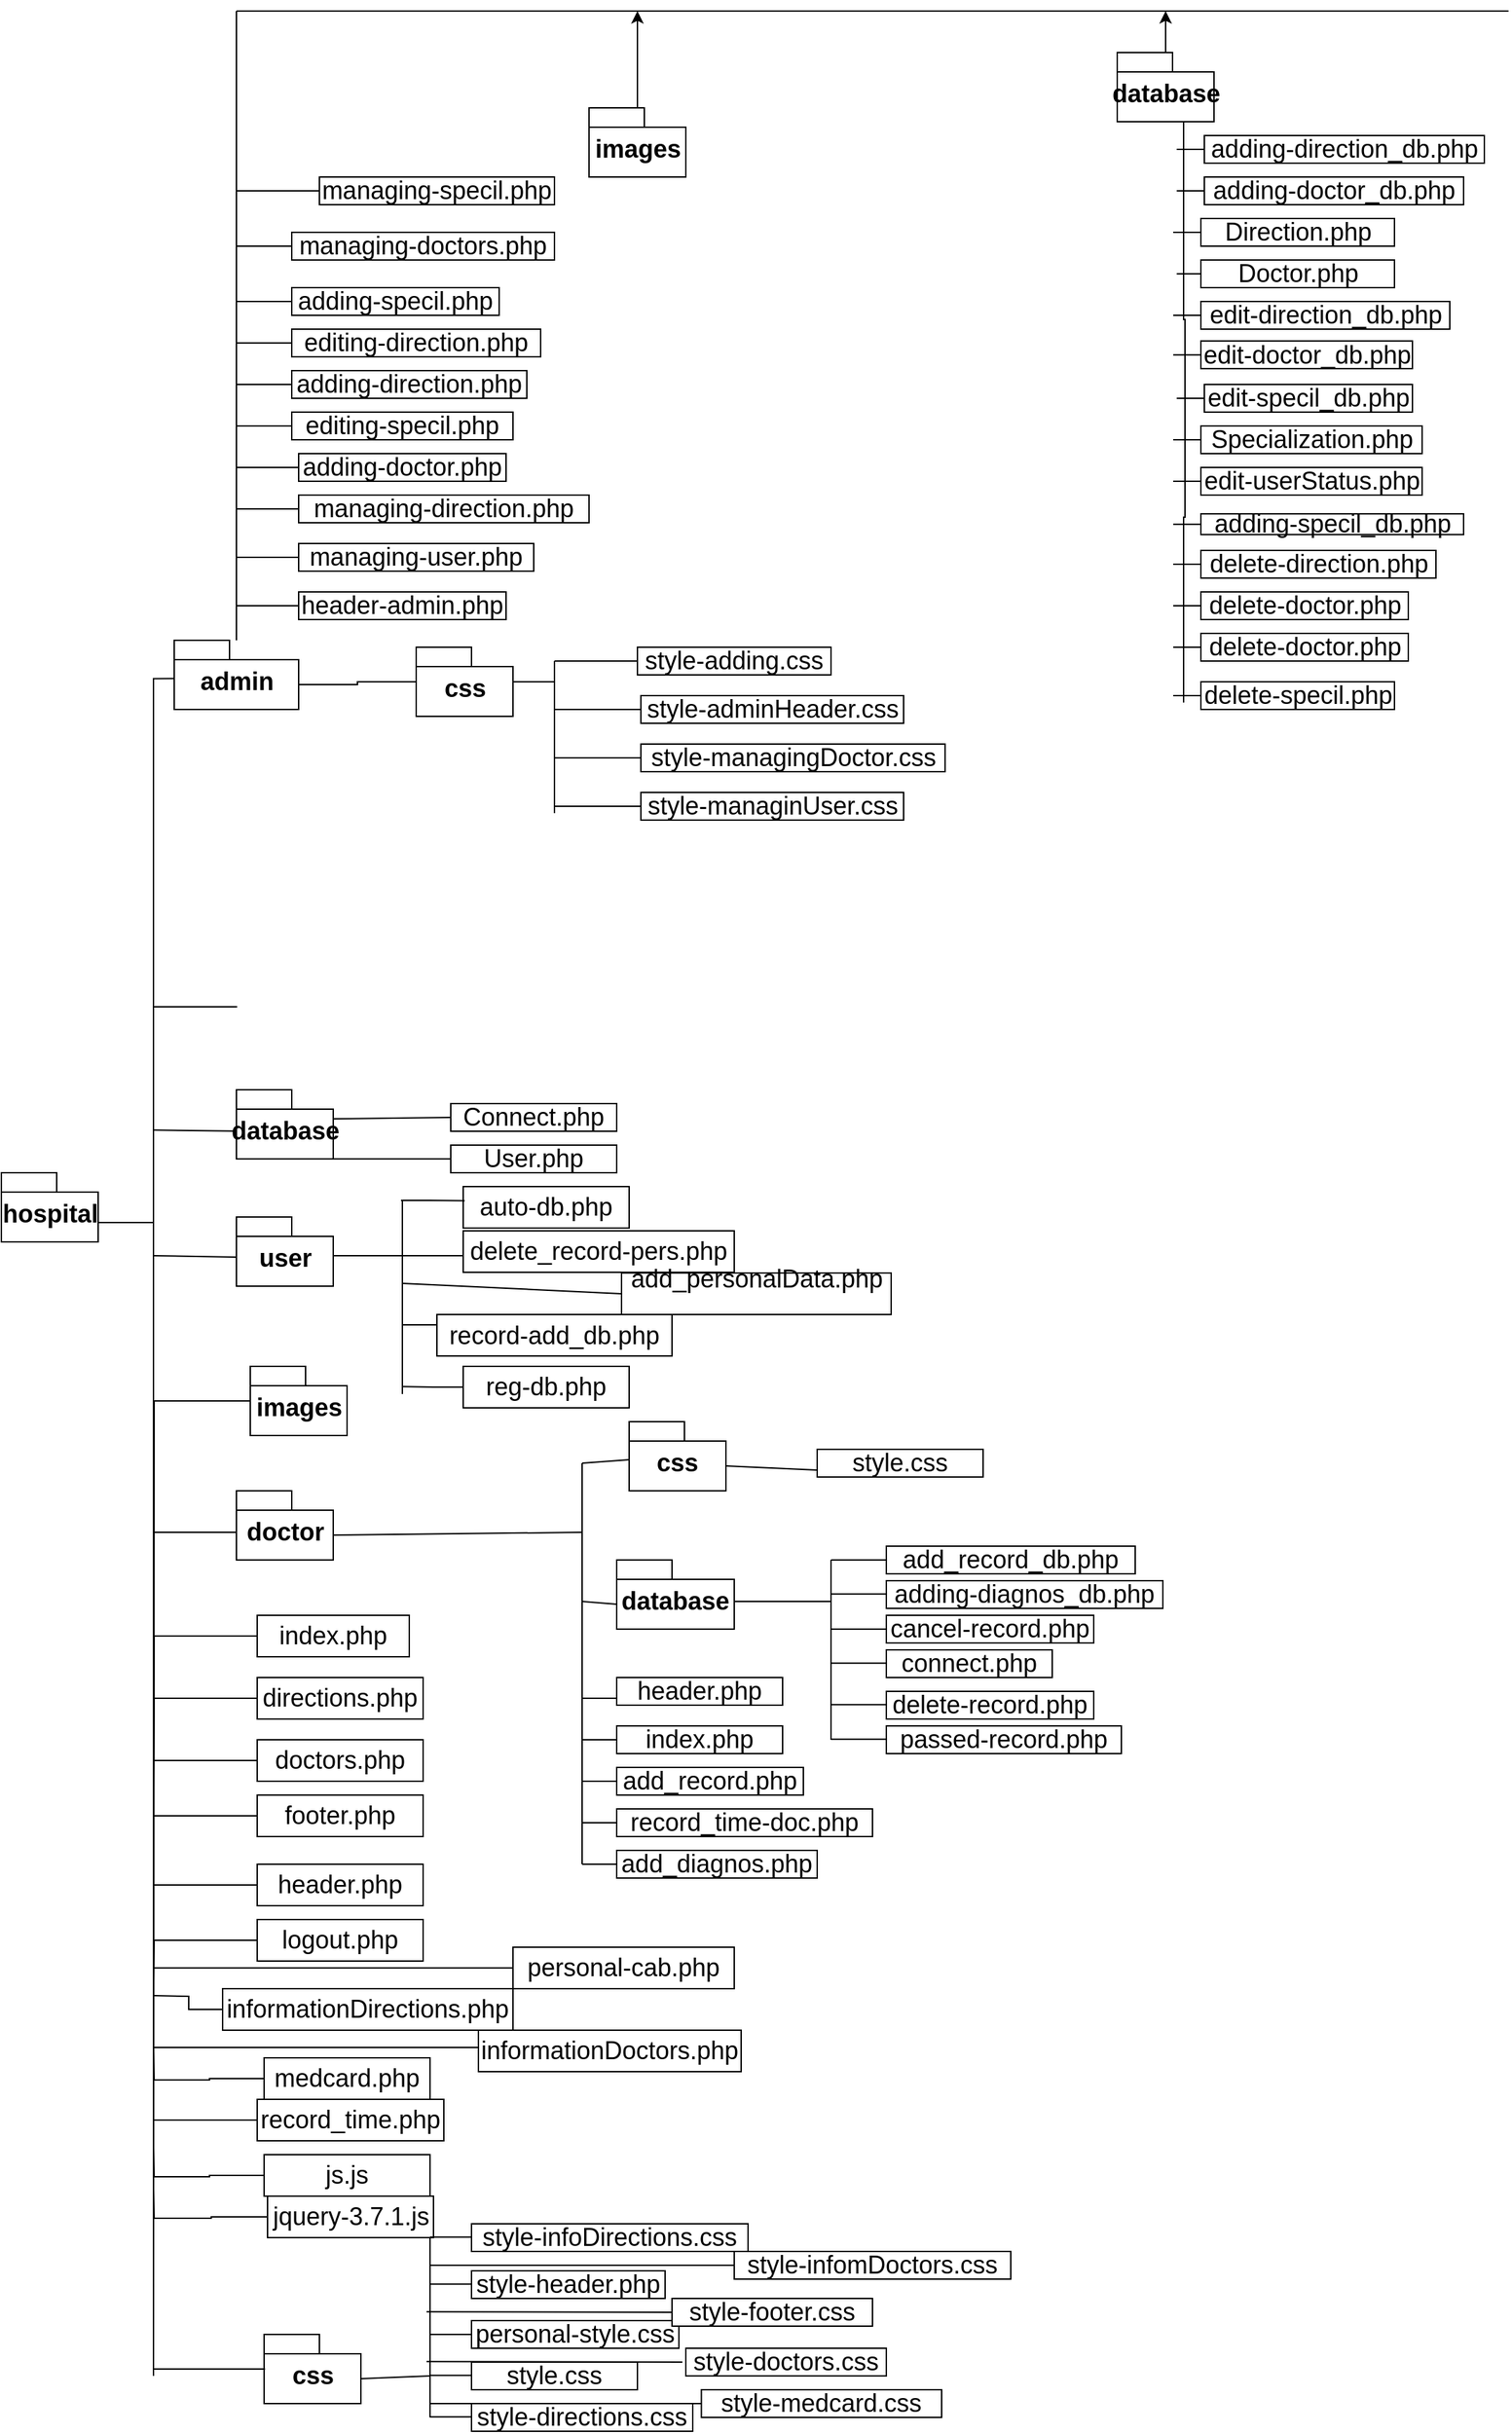<mxfile version="24.5.1" type="device">
  <diagram name="Страница 1" id="AhOfTM2gMPymcARJvwEM">
    <mxGraphModel dx="3000" dy="2943" grid="1" gridSize="10" guides="1" tooltips="1" connect="1" arrows="1" fold="1" page="1" pageScale="1" pageWidth="827" pageHeight="1169" background="none" math="0" shadow="0">
      <root>
        <mxCell id="0" />
        <mxCell id="1" parent="0" />
        <mxCell id="4d-Cf-PbghPusmuyVl6t-1" value="hospital&lt;br style=&quot;font-size: 18px;&quot;&gt;" style="shape=folder;fontStyle=1;spacingTop=10;tabWidth=40;tabHeight=14;tabPosition=left;html=1;fontSize=18;" parent="1" vertex="1">
          <mxGeometry x="80" y="210" width="70" height="50" as="geometry" />
        </mxCell>
        <mxCell id="aKTL5d7xu1PD1U5CWXcd-25" style="edgeStyle=orthogonalEdgeStyle;rounded=0;orthogonalLoop=1;jettySize=auto;html=1;endArrow=none;endFill=0;fontSize=18;" parent="1" source="4d-Cf-PbghPusmuyVl6t-2" edge="1">
          <mxGeometry relative="1" as="geometry">
            <mxPoint x="250" y="-630" as="targetPoint" />
          </mxGeometry>
        </mxCell>
        <mxCell id="aKTL5d7xu1PD1U5CWXcd-64" style="edgeStyle=orthogonalEdgeStyle;rounded=0;orthogonalLoop=1;jettySize=auto;html=1;exitX=0.023;exitY=0.553;exitDx=0;exitDy=0;exitPerimeter=0;endArrow=none;endFill=0;fontSize=18;" parent="1" source="4d-Cf-PbghPusmuyVl6t-2" edge="1">
          <mxGeometry relative="1" as="geometry">
            <mxPoint x="250" y="90.02" as="targetPoint" />
            <mxPoint x="550" y="90.005" as="sourcePoint" />
            <Array as="points">
              <mxPoint x="190" y="-147" />
              <mxPoint x="190" y="90" />
            </Array>
          </mxGeometry>
        </mxCell>
        <mxCell id="4d-Cf-PbghPusmuyVl6t-2" value="admin&lt;br style=&quot;font-size: 18px;&quot;&gt;" style="shape=folder;fontStyle=1;spacingTop=10;tabWidth=40;tabHeight=14;tabPosition=left;html=1;fontSize=18;" parent="1" vertex="1">
          <mxGeometry x="205" y="-175" width="90" height="50" as="geometry" />
        </mxCell>
        <mxCell id="4d-Cf-PbghPusmuyVl6t-3" value="database&lt;br style=&quot;font-size: 18px;&quot;&gt;" style="shape=folder;fontStyle=1;spacingTop=10;tabWidth=40;tabHeight=14;tabPosition=left;html=1;fontSize=18;" parent="1" vertex="1">
          <mxGeometry x="250" y="150" width="70" height="50" as="geometry" />
        </mxCell>
        <mxCell id="4d-Cf-PbghPusmuyVl6t-4" value="user" style="shape=folder;fontStyle=1;spacingTop=10;tabWidth=40;tabHeight=14;tabPosition=left;html=1;fontSize=18;" parent="1" vertex="1">
          <mxGeometry x="250" y="242" width="70" height="50" as="geometry" />
        </mxCell>
        <mxCell id="4d-Cf-PbghPusmuyVl6t-6" value="" style="line;strokeWidth=1;fillColor=none;align=left;verticalAlign=middle;spacingTop=-1;spacingLeft=3;spacingRight=3;rotatable=0;labelPosition=right;points=[];portConstraint=eastwest;strokeColor=inherit;fontSize=18;" parent="1" vertex="1">
          <mxGeometry x="150" y="242" width="40" height="8" as="geometry" />
        </mxCell>
        <mxCell id="4d-Cf-PbghPusmuyVl6t-7" value="doctor" style="shape=folder;fontStyle=1;spacingTop=10;tabWidth=40;tabHeight=14;tabPosition=left;html=1;fontSize=18;" parent="1" vertex="1">
          <mxGeometry x="250" y="440" width="70" height="50" as="geometry" />
        </mxCell>
        <mxCell id="4d-Cf-PbghPusmuyVl6t-9" value="" style="shape=partialRectangle;whiteSpace=wrap;html=1;bottom=0;right=0;fillColor=none;fontSize=18;" parent="1" vertex="1">
          <mxGeometry x="190" y="90" width="60" height="160" as="geometry" />
        </mxCell>
        <mxCell id="4d-Cf-PbghPusmuyVl6t-15" value="" style="endArrow=none;html=1;rounded=0;fontSize=18;" parent="1" edge="1">
          <mxGeometry width="50" height="50" relative="1" as="geometry">
            <mxPoint x="190" y="1080" as="sourcePoint" />
            <mxPoint x="190" y="250" as="targetPoint" />
          </mxGeometry>
        </mxCell>
        <mxCell id="4d-Cf-PbghPusmuyVl6t-17" value="" style="endArrow=none;html=1;rounded=0;exitX=-0.007;exitY=0.557;exitDx=0;exitDy=0;exitPerimeter=0;entryX=0.984;entryY=0.562;entryDx=0;entryDy=0;entryPerimeter=0;fontSize=18;" parent="1" source="4d-Cf-PbghPusmuyVl6t-9" target="4d-Cf-PbghPusmuyVl6t-9" edge="1">
          <mxGeometry width="50" height="50" relative="1" as="geometry">
            <mxPoint x="320" y="310" as="sourcePoint" />
            <mxPoint x="370" y="260" as="targetPoint" />
          </mxGeometry>
        </mxCell>
        <mxCell id="4d-Cf-PbghPusmuyVl6t-18" value="" style="endArrow=none;html=1;rounded=0;entryX=0;entryY=0.581;entryDx=0;entryDy=0;entryPerimeter=0;fontSize=18;" parent="1" target="4d-Cf-PbghPusmuyVl6t-4" edge="1">
          <mxGeometry width="50" height="50" relative="1" as="geometry">
            <mxPoint x="190" y="270" as="sourcePoint" />
            <mxPoint x="310" y="280" as="targetPoint" />
          </mxGeometry>
        </mxCell>
        <mxCell id="4d-Cf-PbghPusmuyVl6t-20" value="" style="endArrow=none;html=1;rounded=0;entryX=0;entryY=0;entryDx=0;entryDy=32;entryPerimeter=0;fontSize=18;" parent="1" edge="1">
          <mxGeometry width="50" height="50" relative="1" as="geometry">
            <mxPoint x="190" y="470" as="sourcePoint" />
            <mxPoint x="250" y="470" as="targetPoint" />
          </mxGeometry>
        </mxCell>
        <mxCell id="aKTL5d7xu1PD1U5CWXcd-1" style="edgeStyle=orthogonalEdgeStyle;rounded=0;orthogonalLoop=1;jettySize=auto;html=1;startArrow=none;startFill=0;endArrow=none;endFill=0;fontSize=18;" parent="1" source="4d-Cf-PbghPusmuyVl6t-22" edge="1">
          <mxGeometry relative="1" as="geometry">
            <mxPoint x="190" y="645" as="targetPoint" />
          </mxGeometry>
        </mxCell>
        <mxCell id="4d-Cf-PbghPusmuyVl6t-22" value="index.php" style="rounded=0;whiteSpace=wrap;html=1;fontSize=18;" parent="1" vertex="1">
          <mxGeometry x="265" y="530" width="110" height="30" as="geometry" />
        </mxCell>
        <mxCell id="aKTL5d7xu1PD1U5CWXcd-4" style="edgeStyle=orthogonalEdgeStyle;rounded=0;orthogonalLoop=1;jettySize=auto;html=1;endArrow=none;endFill=0;fontSize=18;" parent="1" source="4d-Cf-PbghPusmuyVl6t-24" edge="1">
          <mxGeometry relative="1" as="geometry">
            <mxPoint x="190" y="655" as="targetPoint" />
          </mxGeometry>
        </mxCell>
        <mxCell id="4d-Cf-PbghPusmuyVl6t-24" value="directions.php" style="rounded=0;whiteSpace=wrap;html=1;fontSize=18;" parent="1" vertex="1">
          <mxGeometry x="265" y="575" width="120" height="30" as="geometry" />
        </mxCell>
        <mxCell id="aKTL5d7xu1PD1U5CWXcd-7" style="edgeStyle=orthogonalEdgeStyle;rounded=0;orthogonalLoop=1;jettySize=auto;html=1;endArrow=none;endFill=0;fontSize=18;" parent="1" source="4d-Cf-PbghPusmuyVl6t-26" edge="1">
          <mxGeometry relative="1" as="geometry">
            <mxPoint x="190" y="635" as="targetPoint" />
          </mxGeometry>
        </mxCell>
        <mxCell id="4d-Cf-PbghPusmuyVl6t-26" value="doctors.php" style="rounded=0;whiteSpace=wrap;html=1;fontSize=18;" parent="1" vertex="1">
          <mxGeometry x="265" y="620" width="120" height="30" as="geometry" />
        </mxCell>
        <mxCell id="aKTL5d7xu1PD1U5CWXcd-8" style="edgeStyle=orthogonalEdgeStyle;rounded=0;orthogonalLoop=1;jettySize=auto;html=1;endArrow=none;endFill=0;fontSize=18;" parent="1" source="4d-Cf-PbghPusmuyVl6t-28" edge="1">
          <mxGeometry relative="1" as="geometry">
            <mxPoint x="190" y="675" as="targetPoint" />
          </mxGeometry>
        </mxCell>
        <mxCell id="4d-Cf-PbghPusmuyVl6t-28" value="footer.php" style="rounded=0;whiteSpace=wrap;html=1;fontSize=18;" parent="1" vertex="1">
          <mxGeometry x="265" y="660" width="120" height="30" as="geometry" />
        </mxCell>
        <mxCell id="aKTL5d7xu1PD1U5CWXcd-9" style="edgeStyle=orthogonalEdgeStyle;rounded=0;orthogonalLoop=1;jettySize=auto;html=1;endArrow=none;endFill=0;fontSize=18;" parent="1" source="4d-Cf-PbghPusmuyVl6t-30" edge="1">
          <mxGeometry relative="1" as="geometry">
            <mxPoint x="190" y="725" as="targetPoint" />
          </mxGeometry>
        </mxCell>
        <mxCell id="4d-Cf-PbghPusmuyVl6t-30" value="header.php" style="rounded=0;whiteSpace=wrap;html=1;fontSize=18;" parent="1" vertex="1">
          <mxGeometry x="265" y="710" width="120" height="30" as="geometry" />
        </mxCell>
        <mxCell id="aKTL5d7xu1PD1U5CWXcd-10" style="edgeStyle=orthogonalEdgeStyle;rounded=0;orthogonalLoop=1;jettySize=auto;html=1;endArrow=none;endFill=0;fontSize=18;" parent="1" source="4d-Cf-PbghPusmuyVl6t-32" edge="1">
          <mxGeometry relative="1" as="geometry">
            <mxPoint x="190" y="805" as="targetPoint" />
          </mxGeometry>
        </mxCell>
        <mxCell id="4d-Cf-PbghPusmuyVl6t-32" value="informationDirections.php" style="rounded=0;whiteSpace=wrap;html=1;fontSize=18;" parent="1" vertex="1">
          <mxGeometry x="240" y="800" width="210" height="30" as="geometry" />
        </mxCell>
        <mxCell id="oYYOvVdCokyB5iuEUBnm-152" style="edgeStyle=orthogonalEdgeStyle;rounded=0;orthogonalLoop=1;jettySize=auto;html=1;exitX=0;exitY=0.5;exitDx=0;exitDy=0;endArrow=none;endFill=0;fontSize=18;" parent="1" source="4d-Cf-PbghPusmuyVl6t-35" edge="1">
          <mxGeometry relative="1" as="geometry">
            <mxPoint x="190.0" y="795.286" as="targetPoint" />
          </mxGeometry>
        </mxCell>
        <mxCell id="4d-Cf-PbghPusmuyVl6t-35" value="logout.php" style="rounded=0;whiteSpace=wrap;html=1;fontSize=18;" parent="1" vertex="1">
          <mxGeometry x="265" y="750" width="120" height="30" as="geometry" />
        </mxCell>
        <mxCell id="aKTL5d7xu1PD1U5CWXcd-11" style="edgeStyle=orthogonalEdgeStyle;rounded=0;orthogonalLoop=1;jettySize=auto;html=1;endArrow=none;endFill=0;fontSize=18;" parent="1" source="4d-Cf-PbghPusmuyVl6t-37" edge="1">
          <mxGeometry relative="1" as="geometry">
            <mxPoint x="190" y="845" as="targetPoint" />
          </mxGeometry>
        </mxCell>
        <mxCell id="4d-Cf-PbghPusmuyVl6t-37" value="medcard.php" style="rounded=0;whiteSpace=wrap;html=1;fontSize=18;" parent="1" vertex="1">
          <mxGeometry x="270" y="850" width="120" height="30" as="geometry" />
        </mxCell>
        <mxCell id="aKTL5d7xu1PD1U5CWXcd-16" style="edgeStyle=orthogonalEdgeStyle;rounded=0;orthogonalLoop=1;jettySize=auto;html=1;endArrow=none;endFill=0;fontSize=18;" parent="1" source="4d-Cf-PbghPusmuyVl6t-39" edge="1">
          <mxGeometry relative="1" as="geometry">
            <mxPoint x="190" y="785" as="targetPoint" />
          </mxGeometry>
        </mxCell>
        <mxCell id="4d-Cf-PbghPusmuyVl6t-39" value="personal-cab.php" style="rounded=0;whiteSpace=wrap;html=1;fontSize=18;" parent="1" vertex="1">
          <mxGeometry x="450" y="770" width="160" height="30" as="geometry" />
        </mxCell>
        <mxCell id="aKTL5d7xu1PD1U5CWXcd-15" style="edgeStyle=orthogonalEdgeStyle;rounded=0;orthogonalLoop=1;jettySize=auto;html=1;endArrow=none;endFill=0;fontSize=18;" parent="1" edge="1">
          <mxGeometry relative="1" as="geometry">
            <mxPoint x="190" y="847.5" as="targetPoint" />
            <Array as="points">
              <mxPoint x="190" y="842.5" />
            </Array>
            <mxPoint x="520.0" y="847.5" as="sourcePoint" />
          </mxGeometry>
        </mxCell>
        <mxCell id="4d-Cf-PbghPusmuyVl6t-41" value="informationDoctors.php" style="rounded=0;whiteSpace=wrap;html=1;fontSize=18;" parent="1" vertex="1">
          <mxGeometry x="425" y="830" width="190" height="30" as="geometry" />
        </mxCell>
        <mxCell id="aKTL5d7xu1PD1U5CWXcd-12" style="edgeStyle=orthogonalEdgeStyle;rounded=0;orthogonalLoop=1;jettySize=auto;html=1;endArrow=none;endFill=0;fontSize=18;" parent="1" source="4d-Cf-PbghPusmuyVl6t-43" edge="1">
          <mxGeometry relative="1" as="geometry">
            <mxPoint x="190" y="895" as="targetPoint" />
          </mxGeometry>
        </mxCell>
        <mxCell id="4d-Cf-PbghPusmuyVl6t-43" value="record_time.php" style="rounded=0;whiteSpace=wrap;html=1;fontSize=18;" parent="1" vertex="1">
          <mxGeometry x="265" y="880" width="135" height="30" as="geometry" />
        </mxCell>
        <mxCell id="aKTL5d7xu1PD1U5CWXcd-13" style="edgeStyle=orthogonalEdgeStyle;rounded=0;orthogonalLoop=1;jettySize=auto;html=1;endArrow=none;endFill=0;fontSize=18;" parent="1" source="4d-Cf-PbghPusmuyVl6t-45" edge="1">
          <mxGeometry relative="1" as="geometry">
            <mxPoint x="190" y="945" as="targetPoint" />
          </mxGeometry>
        </mxCell>
        <mxCell id="4d-Cf-PbghPusmuyVl6t-45" value="jquery-3.7.1.js" style="rounded=0;whiteSpace=wrap;html=1;fontSize=18;" parent="1" vertex="1">
          <mxGeometry x="272.5" y="950" width="120" height="30" as="geometry" />
        </mxCell>
        <mxCell id="aKTL5d7xu1PD1U5CWXcd-14" style="edgeStyle=orthogonalEdgeStyle;rounded=0;orthogonalLoop=1;jettySize=auto;html=1;endArrow=none;endFill=0;fontSize=18;" parent="1" source="4d-Cf-PbghPusmuyVl6t-47" edge="1">
          <mxGeometry relative="1" as="geometry">
            <mxPoint x="190" y="915" as="targetPoint" />
          </mxGeometry>
        </mxCell>
        <mxCell id="4d-Cf-PbghPusmuyVl6t-47" value="js.js" style="rounded=0;whiteSpace=wrap;html=1;fontSize=18;" parent="1" vertex="1">
          <mxGeometry x="270" y="920" width="120" height="30" as="geometry" />
        </mxCell>
        <mxCell id="4d-Cf-PbghPusmuyVl6t-50" value="" style="endArrow=none;html=1;rounded=0;fontSize=18;" parent="1" edge="1">
          <mxGeometry width="50" height="50" relative="1" as="geometry">
            <mxPoint x="320" y="270" as="sourcePoint" />
            <mxPoint x="370" y="270" as="targetPoint" />
          </mxGeometry>
        </mxCell>
        <mxCell id="4d-Cf-PbghPusmuyVl6t-51" value="auto-db.php" style="rounded=0;whiteSpace=wrap;html=1;fontSize=18;" parent="1" vertex="1">
          <mxGeometry x="414" y="220" width="120" height="30" as="geometry" />
        </mxCell>
        <mxCell id="4d-Cf-PbghPusmuyVl6t-52" value="delete_record-pers.php" style="rounded=0;whiteSpace=wrap;html=1;fontSize=18;" parent="1" vertex="1">
          <mxGeometry x="414" y="252" width="196" height="30" as="geometry" />
        </mxCell>
        <mxCell id="4d-Cf-PbghPusmuyVl6t-53" value="record-add_db.php" style="rounded=0;whiteSpace=wrap;html=1;fontSize=18;" parent="1" vertex="1">
          <mxGeometry x="395" y="312.5" width="170" height="30" as="geometry" />
        </mxCell>
        <mxCell id="2kHwO2DA07xPmdfesw_y-1" style="edgeStyle=orthogonalEdgeStyle;rounded=0;orthogonalLoop=1;jettySize=auto;html=1;exitX=0;exitY=0.5;exitDx=0;exitDy=0;endArrow=none;endFill=0;" parent="1" source="4d-Cf-PbghPusmuyVl6t-54" edge="1">
          <mxGeometry relative="1" as="geometry">
            <mxPoint x="370" y="364.667" as="targetPoint" />
          </mxGeometry>
        </mxCell>
        <mxCell id="4d-Cf-PbghPusmuyVl6t-54" value="reg-db.php" style="rounded=0;whiteSpace=wrap;html=1;fontSize=18;" parent="1" vertex="1">
          <mxGeometry x="414" y="350" width="120" height="30" as="geometry" />
        </mxCell>
        <mxCell id="4d-Cf-PbghPusmuyVl6t-55" value="add_personalData.php&lt;div style=&quot;font-size: 18px;&quot;&gt;&lt;br style=&quot;font-size: 18px;&quot;&gt;&lt;/div&gt;" style="rounded=0;whiteSpace=wrap;html=1;fontSize=18;" parent="1" vertex="1">
          <mxGeometry x="528.5" y="282.5" width="195" height="30" as="geometry" />
        </mxCell>
        <mxCell id="oYYOvVdCokyB5iuEUBnm-1" value="" style="endArrow=none;html=1;rounded=0;fontSize=18;" parent="1" edge="1">
          <mxGeometry width="50" height="50" relative="1" as="geometry">
            <mxPoint x="370" y="270" as="sourcePoint" />
            <mxPoint x="370" y="230" as="targetPoint" />
          </mxGeometry>
        </mxCell>
        <mxCell id="oYYOvVdCokyB5iuEUBnm-2" value="" style="endArrow=none;html=1;rounded=0;entryX=0.009;entryY=0.343;entryDx=0;entryDy=0;entryPerimeter=0;fontSize=18;" parent="1" target="4d-Cf-PbghPusmuyVl6t-51" edge="1">
          <mxGeometry width="50" height="50" relative="1" as="geometry">
            <mxPoint x="369" y="230" as="sourcePoint" />
            <mxPoint x="413.0" y="230" as="targetPoint" />
            <Array as="points">
              <mxPoint x="389" y="230" />
            </Array>
          </mxGeometry>
        </mxCell>
        <mxCell id="oYYOvVdCokyB5iuEUBnm-3" value="" style="endArrow=none;html=1;rounded=0;fontSize=18;" parent="1" edge="1">
          <mxGeometry width="50" height="50" relative="1" as="geometry">
            <mxPoint x="370" y="370" as="sourcePoint" />
            <mxPoint x="370" y="270" as="targetPoint" />
          </mxGeometry>
        </mxCell>
        <mxCell id="oYYOvVdCokyB5iuEUBnm-4" value="" style="endArrow=none;html=1;rounded=0;entryX=0;entryY=0.25;entryDx=0;entryDy=0;fontSize=18;" parent="1" target="4d-Cf-PbghPusmuyVl6t-53" edge="1">
          <mxGeometry width="50" height="50" relative="1" as="geometry">
            <mxPoint x="370" y="320" as="sourcePoint" />
            <mxPoint x="420" y="252" as="targetPoint" />
          </mxGeometry>
        </mxCell>
        <mxCell id="oYYOvVdCokyB5iuEUBnm-6" value="" style="endArrow=none;html=1;rounded=0;entryX=0;entryY=0.25;entryDx=0;entryDy=0;fontSize=18;" parent="1" edge="1">
          <mxGeometry width="50" height="50" relative="1" as="geometry">
            <mxPoint x="370" y="270" as="sourcePoint" />
            <mxPoint x="414" y="270" as="targetPoint" />
          </mxGeometry>
        </mxCell>
        <mxCell id="oYYOvVdCokyB5iuEUBnm-7" value="" style="endArrow=none;html=1;rounded=0;entryX=0;entryY=0.5;entryDx=0;entryDy=0;fontSize=18;" parent="1" target="4d-Cf-PbghPusmuyVl6t-55" edge="1">
          <mxGeometry width="50" height="50" relative="1" as="geometry">
            <mxPoint x="370" y="290" as="sourcePoint" />
            <mxPoint x="444" y="330" as="targetPoint" />
          </mxGeometry>
        </mxCell>
        <mxCell id="oYYOvVdCokyB5iuEUBnm-8" value="" style="endArrow=none;html=1;rounded=0;entryX=0;entryY=0;entryDx=70;entryDy=32;entryPerimeter=0;fontSize=18;" parent="1" target="4d-Cf-PbghPusmuyVl6t-7" edge="1">
          <mxGeometry width="50" height="50" relative="1" as="geometry">
            <mxPoint x="500" y="470" as="sourcePoint" />
            <mxPoint x="500" y="620" as="targetPoint" />
          </mxGeometry>
        </mxCell>
        <mxCell id="oYYOvVdCokyB5iuEUBnm-9" value="css" style="shape=folder;fontStyle=1;spacingTop=10;tabWidth=40;tabHeight=14;tabPosition=left;html=1;whiteSpace=wrap;fontSize=18;" parent="1" vertex="1">
          <mxGeometry x="534" y="390" width="70" height="50" as="geometry" />
        </mxCell>
        <mxCell id="oYYOvVdCokyB5iuEUBnm-10" value="database" style="shape=folder;fontStyle=1;spacingTop=10;tabWidth=40;tabHeight=14;tabPosition=left;html=1;whiteSpace=wrap;fontSize=18;" parent="1" vertex="1">
          <mxGeometry x="525" y="490" width="85" height="50" as="geometry" />
        </mxCell>
        <mxCell id="oYYOvVdCokyB5iuEUBnm-11" value="" style="endArrow=none;html=1;rounded=0;fontSize=18;" parent="1" edge="1">
          <mxGeometry width="50" height="50" relative="1" as="geometry">
            <mxPoint x="500" y="470" as="sourcePoint" />
            <mxPoint x="500" y="710" as="targetPoint" />
          </mxGeometry>
        </mxCell>
        <mxCell id="oYYOvVdCokyB5iuEUBnm-12" value="" style="endArrow=none;html=1;rounded=0;exitX=0;exitY=0;exitDx=0;exitDy=32;exitPerimeter=0;fontSize=18;" parent="1" source="oYYOvVdCokyB5iuEUBnm-10" edge="1">
          <mxGeometry width="50" height="50" relative="1" as="geometry">
            <mxPoint x="450" y="570" as="sourcePoint" />
            <mxPoint x="500" y="520" as="targetPoint" />
          </mxGeometry>
        </mxCell>
        <mxCell id="oYYOvVdCokyB5iuEUBnm-13" value="" style="endArrow=none;html=1;rounded=0;fontSize=18;" parent="1" edge="1">
          <mxGeometry width="50" height="50" relative="1" as="geometry">
            <mxPoint x="500" y="420" as="sourcePoint" />
            <mxPoint x="500" y="470" as="targetPoint" />
          </mxGeometry>
        </mxCell>
        <mxCell id="oYYOvVdCokyB5iuEUBnm-14" value="" style="endArrow=none;html=1;rounded=0;fontSize=18;" parent="1" source="oYYOvVdCokyB5iuEUBnm-9" edge="1">
          <mxGeometry width="50" height="50" relative="1" as="geometry">
            <mxPoint x="370" y="570" as="sourcePoint" />
            <mxPoint x="500" y="420" as="targetPoint" />
          </mxGeometry>
        </mxCell>
        <mxCell id="oYYOvVdCokyB5iuEUBnm-15" value="header.php" style="rounded=0;whiteSpace=wrap;html=1;fontSize=18;" parent="1" vertex="1">
          <mxGeometry x="525" y="575" width="120" height="20" as="geometry" />
        </mxCell>
        <mxCell id="oYYOvVdCokyB5iuEUBnm-16" value="index.php" style="rounded=0;whiteSpace=wrap;html=1;fontSize=18;" parent="1" vertex="1">
          <mxGeometry x="525" y="610" width="120" height="20" as="geometry" />
        </mxCell>
        <mxCell id="oYYOvVdCokyB5iuEUBnm-17" value="record_time-doc.php" style="rounded=0;whiteSpace=wrap;html=1;fontSize=18;" parent="1" vertex="1">
          <mxGeometry x="525" y="670" width="185" height="20" as="geometry" />
        </mxCell>
        <mxCell id="oYYOvVdCokyB5iuEUBnm-18" value="add_record.php" style="rounded=0;whiteSpace=wrap;html=1;fontSize=18;" parent="1" vertex="1">
          <mxGeometry x="525" y="640" width="135" height="20" as="geometry" />
        </mxCell>
        <mxCell id="oYYOvVdCokyB5iuEUBnm-19" value="add_diagnos.php" style="rounded=0;whiteSpace=wrap;html=1;fontSize=18;" parent="1" vertex="1">
          <mxGeometry x="525" y="700" width="145" height="20" as="geometry" />
        </mxCell>
        <mxCell id="oYYOvVdCokyB5iuEUBnm-20" value="css" style="shape=folder;fontStyle=1;spacingTop=10;tabWidth=40;tabHeight=14;tabPosition=left;html=1;fontSize=18;" parent="1" vertex="1">
          <mxGeometry x="270" y="1050" width="70" height="50" as="geometry" />
        </mxCell>
        <mxCell id="oYYOvVdCokyB5iuEUBnm-21" value="" style="endArrow=none;html=1;rounded=0;entryX=0.01;entryY=0.501;entryDx=0;entryDy=0;entryPerimeter=0;fontSize=18;" parent="1" target="oYYOvVdCokyB5iuEUBnm-20" edge="1">
          <mxGeometry width="50" height="50" relative="1" as="geometry">
            <mxPoint x="190" y="1075" as="sourcePoint" />
            <mxPoint x="280" y="1165" as="targetPoint" />
          </mxGeometry>
        </mxCell>
        <mxCell id="oYYOvVdCokyB5iuEUBnm-23" value="" style="endArrow=none;html=1;rounded=0;exitX=0;exitY=0.75;exitDx=0;exitDy=0;fontSize=18;" parent="1" source="oYYOvVdCokyB5iuEUBnm-15" edge="1">
          <mxGeometry width="50" height="50" relative="1" as="geometry">
            <mxPoint x="535" y="532" as="sourcePoint" />
            <mxPoint x="500" y="590" as="targetPoint" />
          </mxGeometry>
        </mxCell>
        <mxCell id="oYYOvVdCokyB5iuEUBnm-24" value="" style="endArrow=none;html=1;rounded=0;exitX=0;exitY=0.5;exitDx=0;exitDy=0;fontSize=18;" parent="1" source="oYYOvVdCokyB5iuEUBnm-16" edge="1">
          <mxGeometry width="50" height="50" relative="1" as="geometry">
            <mxPoint x="535" y="600" as="sourcePoint" />
            <mxPoint x="500" y="620" as="targetPoint" />
          </mxGeometry>
        </mxCell>
        <mxCell id="oYYOvVdCokyB5iuEUBnm-25" value="" style="endArrow=none;html=1;rounded=0;exitX=0;exitY=0.5;exitDx=0;exitDy=0;fontSize=18;" parent="1" source="oYYOvVdCokyB5iuEUBnm-18" edge="1">
          <mxGeometry width="50" height="50" relative="1" as="geometry">
            <mxPoint x="535" y="630" as="sourcePoint" />
            <mxPoint x="500" y="650" as="targetPoint" />
          </mxGeometry>
        </mxCell>
        <mxCell id="oYYOvVdCokyB5iuEUBnm-26" value="" style="endArrow=none;html=1;rounded=0;exitX=0;exitY=0.5;exitDx=0;exitDy=0;fontSize=18;" parent="1" source="oYYOvVdCokyB5iuEUBnm-17" edge="1">
          <mxGeometry width="50" height="50" relative="1" as="geometry">
            <mxPoint x="545" y="640" as="sourcePoint" />
            <mxPoint x="500" y="680" as="targetPoint" />
          </mxGeometry>
        </mxCell>
        <mxCell id="oYYOvVdCokyB5iuEUBnm-27" value="" style="endArrow=none;html=1;rounded=0;exitX=0;exitY=0.5;exitDx=0;exitDy=0;fontSize=18;" parent="1" source="oYYOvVdCokyB5iuEUBnm-19" edge="1">
          <mxGeometry width="50" height="50" relative="1" as="geometry">
            <mxPoint x="555" y="650" as="sourcePoint" />
            <mxPoint x="500" y="710" as="targetPoint" />
          </mxGeometry>
        </mxCell>
        <mxCell id="aKTL5d7xu1PD1U5CWXcd-5" style="edgeStyle=orthogonalEdgeStyle;rounded=0;orthogonalLoop=1;jettySize=auto;html=1;endArrow=none;endFill=0;fontSize=18;" parent="1" source="oYYOvVdCokyB5iuEUBnm-28" edge="1">
          <mxGeometry relative="1" as="geometry">
            <mxPoint x="190" y="1080" as="targetPoint" />
          </mxGeometry>
        </mxCell>
        <mxCell id="oYYOvVdCokyB5iuEUBnm-28" value="images" style="shape=folder;fontStyle=1;spacingTop=10;tabWidth=40;tabHeight=14;tabPosition=left;html=1;fontSize=18;" parent="1" vertex="1">
          <mxGeometry x="260" y="350" width="70" height="50" as="geometry" />
        </mxCell>
        <mxCell id="oYYOvVdCokyB5iuEUBnm-30" value="Connect.php" style="rounded=0;whiteSpace=wrap;html=1;fontSize=18;" parent="1" vertex="1">
          <mxGeometry x="405" y="160" width="120" height="20" as="geometry" />
        </mxCell>
        <mxCell id="oYYOvVdCokyB5iuEUBnm-31" value="User.php" style="rounded=0;whiteSpace=wrap;html=1;fontSize=18;" parent="1" vertex="1">
          <mxGeometry x="405" y="190" width="120" height="20" as="geometry" />
        </mxCell>
        <mxCell id="oYYOvVdCokyB5iuEUBnm-32" value="" style="endArrow=none;html=1;rounded=0;exitX=0;exitY=0;exitDx=70;exitDy=50;exitPerimeter=0;entryX=0;entryY=0.5;entryDx=0;entryDy=0;fontSize=18;" parent="1" source="4d-Cf-PbghPusmuyVl6t-3" target="oYYOvVdCokyB5iuEUBnm-31" edge="1">
          <mxGeometry width="50" height="50" relative="1" as="geometry">
            <mxPoint x="430" y="120" as="sourcePoint" />
            <mxPoint x="480" y="70" as="targetPoint" />
          </mxGeometry>
        </mxCell>
        <mxCell id="oYYOvVdCokyB5iuEUBnm-33" value="" style="endArrow=none;html=1;rounded=0;exitX=0;exitY=0;exitDx=70;exitDy=41;exitPerimeter=0;entryX=0;entryY=0.5;entryDx=0;entryDy=0;fontSize=18;" parent="1" target="oYYOvVdCokyB5iuEUBnm-30" edge="1">
          <mxGeometry width="50" height="50" relative="1" as="geometry">
            <mxPoint x="320" y="171" as="sourcePoint" />
            <mxPoint x="405" y="170" as="targetPoint" />
          </mxGeometry>
        </mxCell>
        <mxCell id="oYYOvVdCokyB5iuEUBnm-34" value="style.css" style="rounded=0;whiteSpace=wrap;html=1;fontSize=18;" parent="1" vertex="1">
          <mxGeometry x="670" y="410" width="120" height="20" as="geometry" />
        </mxCell>
        <mxCell id="oYYOvVdCokyB5iuEUBnm-35" value="" style="endArrow=none;html=1;rounded=0;exitX=0;exitY=0;exitDx=70;exitDy=32;exitPerimeter=0;entryX=0;entryY=0.75;entryDx=0;entryDy=0;fontSize=18;" parent="1" source="oYYOvVdCokyB5iuEUBnm-9" target="oYYOvVdCokyB5iuEUBnm-34" edge="1">
          <mxGeometry width="50" height="50" relative="1" as="geometry">
            <mxPoint x="410" y="620" as="sourcePoint" />
            <mxPoint x="460" y="570" as="targetPoint" />
          </mxGeometry>
        </mxCell>
        <mxCell id="oYYOvVdCokyB5iuEUBnm-36" value="add_record_db.php" style="rounded=0;whiteSpace=wrap;html=1;fontSize=18;" parent="1" vertex="1">
          <mxGeometry x="720" y="480" width="180" height="20" as="geometry" />
        </mxCell>
        <mxCell id="oYYOvVdCokyB5iuEUBnm-37" value="adding-diagnos_db.php" style="rounded=0;whiteSpace=wrap;html=1;fontSize=18;" parent="1" vertex="1">
          <mxGeometry x="720" y="505" width="200" height="20" as="geometry" />
        </mxCell>
        <mxCell id="oYYOvVdCokyB5iuEUBnm-38" value="cancel-record.php" style="rounded=0;whiteSpace=wrap;html=1;fontSize=18;" parent="1" vertex="1">
          <mxGeometry x="720" y="530" width="150" height="20" as="geometry" />
        </mxCell>
        <mxCell id="oYYOvVdCokyB5iuEUBnm-39" value="connect.php" style="rounded=0;whiteSpace=wrap;html=1;fontSize=18;" parent="1" vertex="1">
          <mxGeometry x="720" y="555" width="120" height="20" as="geometry" />
        </mxCell>
        <mxCell id="oYYOvVdCokyB5iuEUBnm-40" value="delete-record.php" style="rounded=0;whiteSpace=wrap;html=1;fontSize=18;" parent="1" vertex="1">
          <mxGeometry x="720" y="585" width="150" height="20" as="geometry" />
        </mxCell>
        <mxCell id="oYYOvVdCokyB5iuEUBnm-41" value="passed-record.php" style="rounded=0;whiteSpace=wrap;html=1;fontSize=18;" parent="1" vertex="1">
          <mxGeometry x="720" y="610" width="170" height="20" as="geometry" />
        </mxCell>
        <mxCell id="oYYOvVdCokyB5iuEUBnm-42" value="" style="endArrow=none;html=1;rounded=0;fontSize=18;" parent="1" edge="1">
          <mxGeometry width="50" height="50" relative="1" as="geometry">
            <mxPoint x="610" y="520" as="sourcePoint" />
            <mxPoint x="680" y="520" as="targetPoint" />
          </mxGeometry>
        </mxCell>
        <mxCell id="oYYOvVdCokyB5iuEUBnm-43" value="" style="endArrow=none;html=1;rounded=0;fontSize=18;" parent="1" edge="1">
          <mxGeometry width="50" height="50" relative="1" as="geometry">
            <mxPoint x="680" y="620" as="sourcePoint" />
            <mxPoint x="680" y="490" as="targetPoint" />
          </mxGeometry>
        </mxCell>
        <mxCell id="oYYOvVdCokyB5iuEUBnm-44" value="" style="endArrow=none;html=1;rounded=0;exitX=0;exitY=0.5;exitDx=0;exitDy=0;fontSize=18;" parent="1" source="oYYOvVdCokyB5iuEUBnm-36" edge="1">
          <mxGeometry width="50" height="50" relative="1" as="geometry">
            <mxPoint x="560" y="580" as="sourcePoint" />
            <mxPoint x="680" y="490" as="targetPoint" />
          </mxGeometry>
        </mxCell>
        <mxCell id="oYYOvVdCokyB5iuEUBnm-45" value="" style="endArrow=none;html=1;rounded=0;exitX=0;exitY=0.5;exitDx=0;exitDy=0;fontSize=18;" parent="1" edge="1">
          <mxGeometry width="50" height="50" relative="1" as="geometry">
            <mxPoint x="720" y="514.62" as="sourcePoint" />
            <mxPoint x="680" y="514.62" as="targetPoint" />
          </mxGeometry>
        </mxCell>
        <mxCell id="oYYOvVdCokyB5iuEUBnm-46" value="" style="endArrow=none;html=1;rounded=0;exitX=0;exitY=0.5;exitDx=0;exitDy=0;fontSize=18;" parent="1" edge="1">
          <mxGeometry width="50" height="50" relative="1" as="geometry">
            <mxPoint x="720" y="540" as="sourcePoint" />
            <mxPoint x="680" y="540" as="targetPoint" />
          </mxGeometry>
        </mxCell>
        <mxCell id="oYYOvVdCokyB5iuEUBnm-47" value="" style="endArrow=none;html=1;rounded=0;exitX=0;exitY=0.5;exitDx=0;exitDy=0;fontSize=18;" parent="1" edge="1">
          <mxGeometry width="50" height="50" relative="1" as="geometry">
            <mxPoint x="720" y="564.62" as="sourcePoint" />
            <mxPoint x="680" y="564.62" as="targetPoint" />
          </mxGeometry>
        </mxCell>
        <mxCell id="oYYOvVdCokyB5iuEUBnm-48" value="" style="endArrow=none;html=1;rounded=0;exitX=0;exitY=0.5;exitDx=0;exitDy=0;fontSize=18;" parent="1" edge="1">
          <mxGeometry width="50" height="50" relative="1" as="geometry">
            <mxPoint x="720" y="594.62" as="sourcePoint" />
            <mxPoint x="680" y="594.62" as="targetPoint" />
          </mxGeometry>
        </mxCell>
        <mxCell id="oYYOvVdCokyB5iuEUBnm-49" value="" style="endArrow=none;html=1;rounded=0;exitX=0;exitY=0.5;exitDx=0;exitDy=0;fontSize=18;" parent="1" edge="1">
          <mxGeometry width="50" height="50" relative="1" as="geometry">
            <mxPoint x="720" y="619.62" as="sourcePoint" />
            <mxPoint x="680" y="619.62" as="targetPoint" />
          </mxGeometry>
        </mxCell>
        <mxCell id="aKTL5d7xu1PD1U5CWXcd-35" style="edgeStyle=orthogonalEdgeStyle;rounded=0;orthogonalLoop=1;jettySize=auto;html=1;endArrow=none;endFill=0;fontSize=18;entryX=0;entryY=0;entryDx=90;entryDy=32;entryPerimeter=0;" parent="1" source="oYYOvVdCokyB5iuEUBnm-53" edge="1" target="4d-Cf-PbghPusmuyVl6t-2">
          <mxGeometry relative="1" as="geometry">
            <mxPoint x="776" y="-282.5" as="targetPoint" />
          </mxGeometry>
        </mxCell>
        <mxCell id="1VpGxWs8gigKtK4M8Drg-17" style="edgeStyle=orthogonalEdgeStyle;rounded=0;orthogonalLoop=1;jettySize=auto;html=1;endArrow=none;endFill=0;" edge="1" parent="1" source="oYYOvVdCokyB5iuEUBnm-53">
          <mxGeometry relative="1" as="geometry">
            <mxPoint x="480" y="-145" as="targetPoint" />
          </mxGeometry>
        </mxCell>
        <mxCell id="oYYOvVdCokyB5iuEUBnm-53" value="css" style="shape=folder;fontStyle=1;spacingTop=10;tabWidth=40;tabHeight=14;tabPosition=left;html=1;fontSize=18;" parent="1" vertex="1">
          <mxGeometry x="380" y="-170" width="70" height="50" as="geometry" />
        </mxCell>
        <mxCell id="1VpGxWs8gigKtK4M8Drg-23" style="edgeStyle=orthogonalEdgeStyle;rounded=0;orthogonalLoop=1;jettySize=auto;html=1;" edge="1" parent="1" source="oYYOvVdCokyB5iuEUBnm-54">
          <mxGeometry relative="1" as="geometry">
            <mxPoint x="540.0" y="-630" as="targetPoint" />
          </mxGeometry>
        </mxCell>
        <mxCell id="oYYOvVdCokyB5iuEUBnm-54" value="images" style="shape=folder;fontStyle=1;spacingTop=10;tabWidth=40;tabHeight=14;tabPosition=left;html=1;fontSize=18;" parent="1" vertex="1">
          <mxGeometry x="505" y="-560.0" width="70" height="50" as="geometry" />
        </mxCell>
        <mxCell id="aKTL5d7xu1PD1U5CWXcd-39" style="edgeStyle=orthogonalEdgeStyle;rounded=0;orthogonalLoop=1;jettySize=auto;html=1;endArrow=none;endFill=0;fontSize=18;" parent="1" source="oYYOvVdCokyB5iuEUBnm-55" edge="1">
          <mxGeometry relative="1" as="geometry">
            <mxPoint x="935" y="-130" as="targetPoint" />
            <Array as="points">
              <mxPoint x="935" y="-407" />
              <mxPoint x="936" y="-407" />
              <mxPoint x="936" y="-264" />
            </Array>
          </mxGeometry>
        </mxCell>
        <mxCell id="1VpGxWs8gigKtK4M8Drg-24" style="edgeStyle=orthogonalEdgeStyle;rounded=0;orthogonalLoop=1;jettySize=auto;html=1;" edge="1" parent="1" source="oYYOvVdCokyB5iuEUBnm-55">
          <mxGeometry relative="1" as="geometry">
            <mxPoint x="922.0" y="-630" as="targetPoint" />
          </mxGeometry>
        </mxCell>
        <mxCell id="oYYOvVdCokyB5iuEUBnm-55" value="database" style="shape=folder;fontStyle=1;spacingTop=10;tabWidth=40;tabHeight=14;tabPosition=left;html=1;fontSize=18;" parent="1" vertex="1">
          <mxGeometry x="887" y="-600.0" width="70" height="50" as="geometry" />
        </mxCell>
        <mxCell id="1VpGxWs8gigKtK4M8Drg-8" style="edgeStyle=orthogonalEdgeStyle;rounded=0;orthogonalLoop=1;jettySize=auto;html=1;endArrow=none;endFill=0;" edge="1" parent="1" source="oYYOvVdCokyB5iuEUBnm-58">
          <mxGeometry relative="1" as="geometry">
            <mxPoint x="250" y="-360" as="targetPoint" />
          </mxGeometry>
        </mxCell>
        <mxCell id="oYYOvVdCokyB5iuEUBnm-58" value="adding-direction.php" style="rounded=0;whiteSpace=wrap;html=1;fontSize=18;" parent="1" vertex="1">
          <mxGeometry x="290" y="-370" width="170" height="20" as="geometry" />
        </mxCell>
        <mxCell id="1VpGxWs8gigKtK4M8Drg-12" style="edgeStyle=orthogonalEdgeStyle;rounded=0;orthogonalLoop=1;jettySize=auto;html=1;endArrow=none;endFill=0;" edge="1" parent="1" source="oYYOvVdCokyB5iuEUBnm-59">
          <mxGeometry relative="1" as="geometry">
            <mxPoint x="250" y="-300" as="targetPoint" />
          </mxGeometry>
        </mxCell>
        <mxCell id="oYYOvVdCokyB5iuEUBnm-59" value="adding-doctor.php" style="rounded=0;whiteSpace=wrap;html=1;fontSize=18;" parent="1" vertex="1">
          <mxGeometry x="295" y="-310" width="150" height="20" as="geometry" />
        </mxCell>
        <mxCell id="1VpGxWs8gigKtK4M8Drg-5" style="edgeStyle=orthogonalEdgeStyle;rounded=0;orthogonalLoop=1;jettySize=auto;html=1;endArrow=none;endFill=0;" edge="1" parent="1" source="oYYOvVdCokyB5iuEUBnm-60">
          <mxGeometry relative="1" as="geometry">
            <mxPoint x="250" y="-420" as="targetPoint" />
          </mxGeometry>
        </mxCell>
        <mxCell id="oYYOvVdCokyB5iuEUBnm-60" value="adding-specil.php" style="rounded=0;whiteSpace=wrap;html=1;fontSize=18;" parent="1" vertex="1">
          <mxGeometry x="290" y="-430" width="150" height="20" as="geometry" />
        </mxCell>
        <mxCell id="1VpGxWs8gigKtK4M8Drg-6" style="edgeStyle=orthogonalEdgeStyle;rounded=0;orthogonalLoop=1;jettySize=auto;html=1;endArrow=none;endFill=0;" edge="1" parent="1" source="oYYOvVdCokyB5iuEUBnm-61">
          <mxGeometry relative="1" as="geometry">
            <mxPoint x="250" y="-390" as="targetPoint" />
          </mxGeometry>
        </mxCell>
        <mxCell id="oYYOvVdCokyB5iuEUBnm-61" value="editing-direction.php" style="rounded=0;whiteSpace=wrap;html=1;fontSize=18;" parent="1" vertex="1">
          <mxGeometry x="290" y="-400" width="180" height="20" as="geometry" />
        </mxCell>
        <mxCell id="1VpGxWs8gigKtK4M8Drg-11" style="edgeStyle=orthogonalEdgeStyle;rounded=0;orthogonalLoop=1;jettySize=auto;html=1;endArrow=none;endFill=0;" edge="1" parent="1" source="oYYOvVdCokyB5iuEUBnm-62">
          <mxGeometry relative="1" as="geometry">
            <mxPoint x="250" y="-330" as="targetPoint" />
          </mxGeometry>
        </mxCell>
        <mxCell id="oYYOvVdCokyB5iuEUBnm-62" value="editing-specil.php" style="rounded=0;whiteSpace=wrap;html=1;fontSize=18;" parent="1" vertex="1">
          <mxGeometry x="290" y="-340" width="160" height="20" as="geometry" />
        </mxCell>
        <mxCell id="1VpGxWs8gigKtK4M8Drg-15" style="edgeStyle=orthogonalEdgeStyle;rounded=0;orthogonalLoop=1;jettySize=auto;html=1;endArrow=none;endFill=0;" edge="1" parent="1" source="oYYOvVdCokyB5iuEUBnm-63">
          <mxGeometry relative="1" as="geometry">
            <mxPoint x="250" y="-200" as="targetPoint" />
          </mxGeometry>
        </mxCell>
        <mxCell id="oYYOvVdCokyB5iuEUBnm-63" value="header-admin.php" style="rounded=0;whiteSpace=wrap;html=1;fontSize=18;" parent="1" vertex="1">
          <mxGeometry x="295" y="-210" width="150" height="20" as="geometry" />
        </mxCell>
        <mxCell id="1VpGxWs8gigKtK4M8Drg-13" style="edgeStyle=orthogonalEdgeStyle;rounded=0;orthogonalLoop=1;jettySize=auto;html=1;endArrow=none;endFill=0;" edge="1" parent="1" source="oYYOvVdCokyB5iuEUBnm-64">
          <mxGeometry relative="1" as="geometry">
            <mxPoint x="250" y="-270" as="targetPoint" />
          </mxGeometry>
        </mxCell>
        <mxCell id="oYYOvVdCokyB5iuEUBnm-64" value="managing-direction.php" style="rounded=0;whiteSpace=wrap;html=1;fontSize=18;" parent="1" vertex="1">
          <mxGeometry x="295" y="-280" width="210" height="20" as="geometry" />
        </mxCell>
        <mxCell id="1VpGxWs8gigKtK4M8Drg-4" style="edgeStyle=orthogonalEdgeStyle;rounded=0;orthogonalLoop=1;jettySize=auto;html=1;endArrow=none;endFill=0;" edge="1" parent="1" source="oYYOvVdCokyB5iuEUBnm-65">
          <mxGeometry relative="1" as="geometry">
            <mxPoint x="250" y="-460" as="targetPoint" />
          </mxGeometry>
        </mxCell>
        <mxCell id="oYYOvVdCokyB5iuEUBnm-65" value="managing-doctors.php" style="rounded=0;whiteSpace=wrap;html=1;fontSize=18;" parent="1" vertex="1">
          <mxGeometry x="290" y="-470" width="190" height="20" as="geometry" />
        </mxCell>
        <mxCell id="1VpGxWs8gigKtK4M8Drg-3" style="edgeStyle=orthogonalEdgeStyle;rounded=0;orthogonalLoop=1;jettySize=auto;html=1;endArrow=none;endFill=0;" edge="1" parent="1" source="oYYOvVdCokyB5iuEUBnm-66">
          <mxGeometry relative="1" as="geometry">
            <mxPoint x="250" y="-500" as="targetPoint" />
          </mxGeometry>
        </mxCell>
        <mxCell id="oYYOvVdCokyB5iuEUBnm-66" value="managing-specil.php" style="rounded=0;whiteSpace=wrap;html=1;fontSize=18;" parent="1" vertex="1">
          <mxGeometry x="310" y="-510" width="170" height="20" as="geometry" />
        </mxCell>
        <mxCell id="1VpGxWs8gigKtK4M8Drg-14" style="edgeStyle=orthogonalEdgeStyle;rounded=0;orthogonalLoop=1;jettySize=auto;html=1;endArrow=none;endFill=0;" edge="1" parent="1" source="oYYOvVdCokyB5iuEUBnm-67">
          <mxGeometry relative="1" as="geometry">
            <mxPoint x="250" y="-235" as="targetPoint" />
          </mxGeometry>
        </mxCell>
        <mxCell id="oYYOvVdCokyB5iuEUBnm-67" value="managing-user.php" style="rounded=0;whiteSpace=wrap;html=1;fontSize=18;" parent="1" vertex="1">
          <mxGeometry x="295" y="-245" width="170" height="20" as="geometry" />
        </mxCell>
        <mxCell id="1VpGxWs8gigKtK4M8Drg-18" style="edgeStyle=orthogonalEdgeStyle;rounded=0;orthogonalLoop=1;jettySize=auto;html=1;endArrow=none;endFill=0;" edge="1" parent="1" source="oYYOvVdCokyB5iuEUBnm-81">
          <mxGeometry relative="1" as="geometry">
            <mxPoint x="480" y="-160" as="targetPoint" />
          </mxGeometry>
        </mxCell>
        <mxCell id="oYYOvVdCokyB5iuEUBnm-81" value="style-adding.css" style="rounded=0;whiteSpace=wrap;html=1;fontSize=18;" parent="1" vertex="1">
          <mxGeometry x="540" y="-170" width="140" height="20" as="geometry" />
        </mxCell>
        <mxCell id="1VpGxWs8gigKtK4M8Drg-19" style="edgeStyle=orthogonalEdgeStyle;rounded=0;orthogonalLoop=1;jettySize=auto;html=1;endArrow=none;endFill=0;" edge="1" parent="1" source="oYYOvVdCokyB5iuEUBnm-82">
          <mxGeometry relative="1" as="geometry">
            <mxPoint x="480" y="-125" as="targetPoint" />
          </mxGeometry>
        </mxCell>
        <mxCell id="oYYOvVdCokyB5iuEUBnm-82" value="style-adminHeader.css" style="rounded=0;whiteSpace=wrap;html=1;fontSize=18;" parent="1" vertex="1">
          <mxGeometry x="542.5" y="-135" width="190" height="20" as="geometry" />
        </mxCell>
        <mxCell id="1VpGxWs8gigKtK4M8Drg-20" style="edgeStyle=orthogonalEdgeStyle;rounded=0;orthogonalLoop=1;jettySize=auto;html=1;endArrow=none;endFill=0;" edge="1" parent="1" source="oYYOvVdCokyB5iuEUBnm-83">
          <mxGeometry relative="1" as="geometry">
            <mxPoint x="480" y="-90" as="targetPoint" />
          </mxGeometry>
        </mxCell>
        <mxCell id="oYYOvVdCokyB5iuEUBnm-83" value="style-managingDoctor.css" style="rounded=0;whiteSpace=wrap;html=1;fontSize=18;" parent="1" vertex="1">
          <mxGeometry x="542.5" y="-100" width="220" height="20" as="geometry" />
        </mxCell>
        <mxCell id="1VpGxWs8gigKtK4M8Drg-21" style="edgeStyle=orthogonalEdgeStyle;rounded=0;orthogonalLoop=1;jettySize=auto;html=1;endArrow=none;endFill=0;" edge="1" parent="1" source="oYYOvVdCokyB5iuEUBnm-84">
          <mxGeometry relative="1" as="geometry">
            <mxPoint x="480" y="-55" as="targetPoint" />
          </mxGeometry>
        </mxCell>
        <mxCell id="oYYOvVdCokyB5iuEUBnm-84" value="style-managinUser.css" style="rounded=0;whiteSpace=wrap;html=1;fontSize=18;" parent="1" vertex="1">
          <mxGeometry x="542.5" y="-65" width="190" height="20" as="geometry" />
        </mxCell>
        <mxCell id="oYYOvVdCokyB5iuEUBnm-99" value="personal-style.css" style="rounded=0;whiteSpace=wrap;html=1;fontSize=18;" parent="1" vertex="1">
          <mxGeometry x="420" y="1040" width="150" height="20" as="geometry" />
        </mxCell>
        <mxCell id="oYYOvVdCokyB5iuEUBnm-100" value="style.css" style="rounded=0;whiteSpace=wrap;html=1;fontSize=18;" parent="1" vertex="1">
          <mxGeometry x="420" y="1070" width="120" height="20" as="geometry" />
        </mxCell>
        <mxCell id="oYYOvVdCokyB5iuEUBnm-101" value="style-directions.css" style="rounded=0;whiteSpace=wrap;html=1;fontSize=18;" parent="1" vertex="1">
          <mxGeometry x="420" y="1100" width="160" height="20" as="geometry" />
        </mxCell>
        <mxCell id="oYYOvVdCokyB5iuEUBnm-102" value="style-doctors.css" style="rounded=0;whiteSpace=wrap;html=1;fontSize=18;" parent="1" vertex="1">
          <mxGeometry x="575" y="1060" width="145" height="20" as="geometry" />
        </mxCell>
        <mxCell id="oYYOvVdCokyB5iuEUBnm-103" value="style-footer.css" style="rounded=0;whiteSpace=wrap;html=1;fontSize=18;" parent="1" vertex="1">
          <mxGeometry x="565" y="1024" width="145" height="20" as="geometry" />
        </mxCell>
        <mxCell id="oYYOvVdCokyB5iuEUBnm-104" value="style-header.php" style="rounded=0;whiteSpace=wrap;html=1;fontSize=18;" parent="1" vertex="1">
          <mxGeometry x="420" y="1004" width="140" height="20" as="geometry" />
        </mxCell>
        <mxCell id="oYYOvVdCokyB5iuEUBnm-105" value="style-infoDirections.css" style="rounded=0;whiteSpace=wrap;html=1;fontSize=18;" parent="1" vertex="1">
          <mxGeometry x="420" y="970" width="200" height="20" as="geometry" />
        </mxCell>
        <mxCell id="oYYOvVdCokyB5iuEUBnm-106" value="style-infomDoctors.css" style="rounded=0;whiteSpace=wrap;html=1;fontSize=18;" parent="1" vertex="1">
          <mxGeometry x="610" y="990" width="200" height="20" as="geometry" />
        </mxCell>
        <mxCell id="oYYOvVdCokyB5iuEUBnm-108" value="style-medcard.css" style="rounded=0;whiteSpace=wrap;html=1;fontSize=18;" parent="1" vertex="1">
          <mxGeometry x="586.25" y="1090" width="173.75" height="20" as="geometry" />
        </mxCell>
        <mxCell id="oYYOvVdCokyB5iuEUBnm-109" value="" style="endArrow=none;html=1;rounded=0;exitX=0;exitY=0;exitDx=70;exitDy=32;exitPerimeter=0;fontSize=18;" parent="1" source="oYYOvVdCokyB5iuEUBnm-20" edge="1">
          <mxGeometry width="50" height="50" relative="1" as="geometry">
            <mxPoint x="480" y="1140" as="sourcePoint" />
            <mxPoint x="390" y="1080" as="targetPoint" />
          </mxGeometry>
        </mxCell>
        <mxCell id="oYYOvVdCokyB5iuEUBnm-110" value="" style="endArrow=none;html=1;rounded=0;fontSize=18;" parent="1" edge="1">
          <mxGeometry width="50" height="50" relative="1" as="geometry">
            <mxPoint x="390" y="1110" as="sourcePoint" />
            <mxPoint x="390" y="980" as="targetPoint" />
          </mxGeometry>
        </mxCell>
        <mxCell id="oYYOvVdCokyB5iuEUBnm-111" value="" style="endArrow=none;html=1;rounded=0;entryX=0;entryY=0.5;entryDx=0;entryDy=0;fontSize=18;" parent="1" target="oYYOvVdCokyB5iuEUBnm-106" edge="1">
          <mxGeometry width="50" height="50" relative="1" as="geometry">
            <mxPoint x="390" y="1000" as="sourcePoint" />
            <mxPoint x="530" y="1090" as="targetPoint" />
          </mxGeometry>
        </mxCell>
        <mxCell id="oYYOvVdCokyB5iuEUBnm-112" value="" style="endArrow=none;html=1;rounded=0;entryX=0;entryY=0.5;entryDx=0;entryDy=0;fontSize=18;" parent="1" edge="1">
          <mxGeometry width="50" height="50" relative="1" as="geometry">
            <mxPoint x="390" y="1109.66" as="sourcePoint" />
            <mxPoint x="420" y="1109.66" as="targetPoint" />
          </mxGeometry>
        </mxCell>
        <mxCell id="oYYOvVdCokyB5iuEUBnm-113" value="" style="endArrow=none;html=1;rounded=0;entryX=0;entryY=0.5;entryDx=0;entryDy=0;fontSize=18;" parent="1" edge="1">
          <mxGeometry width="50" height="50" relative="1" as="geometry">
            <mxPoint x="390" y="1079.66" as="sourcePoint" />
            <mxPoint x="420" y="1079.66" as="targetPoint" />
          </mxGeometry>
        </mxCell>
        <mxCell id="oYYOvVdCokyB5iuEUBnm-114" value="" style="endArrow=none;html=1;rounded=0;entryX=0;entryY=0.5;entryDx=0;entryDy=0;fontSize=18;" parent="1" edge="1">
          <mxGeometry width="50" height="50" relative="1" as="geometry">
            <mxPoint x="390" y="1050" as="sourcePoint" />
            <mxPoint x="420" y="1050" as="targetPoint" />
          </mxGeometry>
        </mxCell>
        <mxCell id="oYYOvVdCokyB5iuEUBnm-115" value="" style="endArrow=none;html=1;rounded=0;entryX=0;entryY=0.5;entryDx=0;entryDy=0;fontSize=18;" parent="1" edge="1">
          <mxGeometry width="50" height="50" relative="1" as="geometry">
            <mxPoint x="390" y="979.66" as="sourcePoint" />
            <mxPoint x="420" y="979.66" as="targetPoint" />
          </mxGeometry>
        </mxCell>
        <mxCell id="oYYOvVdCokyB5iuEUBnm-116" value="" style="endArrow=none;html=1;rounded=0;entryX=0;entryY=0.5;entryDx=0;entryDy=0;fontSize=18;" parent="1" edge="1">
          <mxGeometry width="50" height="50" relative="1" as="geometry">
            <mxPoint x="390" y="1013.66" as="sourcePoint" />
            <mxPoint x="420" y="1013.66" as="targetPoint" />
          </mxGeometry>
        </mxCell>
        <mxCell id="oYYOvVdCokyB5iuEUBnm-117" value="" style="endArrow=none;html=1;rounded=0;entryX=0;entryY=0.5;entryDx=0;entryDy=0;fontSize=18;" parent="1" target="oYYOvVdCokyB5iuEUBnm-108" edge="1">
          <mxGeometry width="50" height="50" relative="1" as="geometry">
            <mxPoint x="390" y="1100" as="sourcePoint" />
            <mxPoint x="570" y="1130" as="targetPoint" />
          </mxGeometry>
        </mxCell>
        <mxCell id="oYYOvVdCokyB5iuEUBnm-118" value="" style="endArrow=none;html=1;rounded=0;entryX=0;entryY=0.5;entryDx=0;entryDy=0;fontSize=18;" parent="1" edge="1">
          <mxGeometry width="50" height="50" relative="1" as="geometry">
            <mxPoint x="387.5" y="1069.66" as="sourcePoint" />
            <mxPoint x="572.5" y="1070" as="targetPoint" />
          </mxGeometry>
        </mxCell>
        <mxCell id="oYYOvVdCokyB5iuEUBnm-119" value="" style="endArrow=none;html=1;rounded=0;entryX=0;entryY=0.5;entryDx=0;entryDy=0;fontSize=18;" parent="1" target="oYYOvVdCokyB5iuEUBnm-103" edge="1">
          <mxGeometry width="50" height="50" relative="1" as="geometry">
            <mxPoint x="387.5" y="1033.66" as="sourcePoint" />
            <mxPoint x="572.5" y="1034" as="targetPoint" />
          </mxGeometry>
        </mxCell>
        <mxCell id="1VpGxWs8gigKtK4M8Drg-27" style="edgeStyle=orthogonalEdgeStyle;rounded=0;orthogonalLoop=1;jettySize=auto;html=1;endArrow=none;endFill=0;" edge="1" parent="1" source="oYYOvVdCokyB5iuEUBnm-120">
          <mxGeometry relative="1" as="geometry">
            <mxPoint x="930" y="-530" as="targetPoint" />
          </mxGeometry>
        </mxCell>
        <mxCell id="oYYOvVdCokyB5iuEUBnm-120" value="adding-direction_db.php" style="rounded=0;whiteSpace=wrap;html=1;fontSize=18;" parent="1" vertex="1">
          <mxGeometry x="950" y="-540" width="202.5" height="20" as="geometry" />
        </mxCell>
        <mxCell id="1VpGxWs8gigKtK4M8Drg-28" style="edgeStyle=orthogonalEdgeStyle;rounded=0;orthogonalLoop=1;jettySize=auto;html=1;endArrow=none;endFill=0;" edge="1" parent="1" source="oYYOvVdCokyB5iuEUBnm-121">
          <mxGeometry relative="1" as="geometry">
            <mxPoint x="930" y="-500" as="targetPoint" />
            <Array as="points">
              <mxPoint x="940" y="-500" />
              <mxPoint x="940" y="-500" />
            </Array>
          </mxGeometry>
        </mxCell>
        <mxCell id="oYYOvVdCokyB5iuEUBnm-121" value="adding-doctor_db.php" style="rounded=0;whiteSpace=wrap;html=1;fontSize=18;" parent="1" vertex="1">
          <mxGeometry x="950" y="-510" width="187.5" height="20" as="geometry" />
        </mxCell>
        <mxCell id="1VpGxWs8gigKtK4M8Drg-43" style="edgeStyle=orthogonalEdgeStyle;rounded=0;orthogonalLoop=1;jettySize=auto;html=1;endArrow=none;endFill=0;" edge="1" parent="1" source="oYYOvVdCokyB5iuEUBnm-122">
          <mxGeometry relative="1" as="geometry">
            <mxPoint x="940" y="-258.93" as="targetPoint" />
          </mxGeometry>
        </mxCell>
        <mxCell id="oYYOvVdCokyB5iuEUBnm-122" value="adding-specil_db.php" style="rounded=0;whiteSpace=wrap;html=1;fontSize=18;" parent="1" vertex="1">
          <mxGeometry x="947.5" y="-266.43" width="190" height="15" as="geometry" />
        </mxCell>
        <mxCell id="1VpGxWs8gigKtK4M8Drg-44" style="edgeStyle=orthogonalEdgeStyle;rounded=0;orthogonalLoop=1;jettySize=auto;html=1;endArrow=none;endFill=0;" edge="1" parent="1" source="oYYOvVdCokyB5iuEUBnm-123">
          <mxGeometry relative="1" as="geometry">
            <mxPoint x="940" y="-230" as="targetPoint" />
          </mxGeometry>
        </mxCell>
        <mxCell id="oYYOvVdCokyB5iuEUBnm-123" value="delete-direction.php" style="rounded=0;whiteSpace=wrap;html=1;fontSize=18;" parent="1" vertex="1">
          <mxGeometry x="947.5" y="-240" width="170" height="20" as="geometry" />
        </mxCell>
        <mxCell id="1VpGxWs8gigKtK4M8Drg-45" style="edgeStyle=orthogonalEdgeStyle;rounded=0;orthogonalLoop=1;jettySize=auto;html=1;endArrow=none;endFill=0;" edge="1" parent="1" source="oYYOvVdCokyB5iuEUBnm-130">
          <mxGeometry relative="1" as="geometry">
            <mxPoint x="940" y="-200" as="targetPoint" />
          </mxGeometry>
        </mxCell>
        <mxCell id="oYYOvVdCokyB5iuEUBnm-130" value="delete-doctor.php" style="rounded=0;whiteSpace=wrap;html=1;fontSize=18;" parent="1" vertex="1">
          <mxGeometry x="947.5" y="-210" width="150" height="20" as="geometry" />
        </mxCell>
        <mxCell id="1VpGxWs8gigKtK4M8Drg-46" style="edgeStyle=orthogonalEdgeStyle;rounded=0;orthogonalLoop=1;jettySize=auto;html=1;endArrow=none;endFill=0;" edge="1" parent="1" source="oYYOvVdCokyB5iuEUBnm-134">
          <mxGeometry relative="1" as="geometry">
            <mxPoint x="940" y="-170" as="targetPoint" />
          </mxGeometry>
        </mxCell>
        <mxCell id="oYYOvVdCokyB5iuEUBnm-134" value="delete-doctor.php" style="rounded=0;whiteSpace=wrap;html=1;fontSize=18;" parent="1" vertex="1">
          <mxGeometry x="947.5" y="-180" width="150" height="20" as="geometry" />
        </mxCell>
        <mxCell id="1VpGxWs8gigKtK4M8Drg-47" style="edgeStyle=orthogonalEdgeStyle;rounded=0;orthogonalLoop=1;jettySize=auto;html=1;endArrow=none;endFill=0;" edge="1" parent="1" source="oYYOvVdCokyB5iuEUBnm-136">
          <mxGeometry relative="1" as="geometry">
            <mxPoint x="940" y="-135" as="targetPoint" />
          </mxGeometry>
        </mxCell>
        <mxCell id="oYYOvVdCokyB5iuEUBnm-136" value="delete-specil.php" style="rounded=0;whiteSpace=wrap;html=1;fontSize=18;" parent="1" vertex="1">
          <mxGeometry x="947.5" y="-145" width="140" height="20" as="geometry" />
        </mxCell>
        <mxCell id="1VpGxWs8gigKtK4M8Drg-36" style="edgeStyle=orthogonalEdgeStyle;rounded=0;orthogonalLoop=1;jettySize=auto;html=1;endArrow=none;endFill=0;" edge="1" parent="1" source="oYYOvVdCokyB5iuEUBnm-138">
          <mxGeometry relative="1" as="geometry">
            <mxPoint x="940" y="-470" as="targetPoint" />
          </mxGeometry>
        </mxCell>
        <mxCell id="oYYOvVdCokyB5iuEUBnm-138" value="Direction.php" style="rounded=0;whiteSpace=wrap;html=1;fontSize=18;" parent="1" vertex="1">
          <mxGeometry x="947.5" y="-480" width="140" height="20" as="geometry" />
        </mxCell>
        <mxCell id="1VpGxWs8gigKtK4M8Drg-35" style="edgeStyle=orthogonalEdgeStyle;rounded=0;orthogonalLoop=1;jettySize=auto;html=1;endArrow=none;endFill=0;" edge="1" parent="1" source="oYYOvVdCokyB5iuEUBnm-140">
          <mxGeometry relative="1" as="geometry">
            <mxPoint x="930" y="-440" as="targetPoint" />
            <Array as="points">
              <mxPoint x="940" y="-440" />
              <mxPoint x="940" y="-440" />
            </Array>
          </mxGeometry>
        </mxCell>
        <mxCell id="oYYOvVdCokyB5iuEUBnm-140" value="Doctor.php" style="rounded=0;whiteSpace=wrap;html=1;fontSize=18;" parent="1" vertex="1">
          <mxGeometry x="947.5" y="-450" width="140" height="20" as="geometry" />
        </mxCell>
        <mxCell id="1VpGxWs8gigKtK4M8Drg-37" style="edgeStyle=orthogonalEdgeStyle;rounded=0;orthogonalLoop=1;jettySize=auto;html=1;endArrow=none;endFill=0;" edge="1" parent="1" source="oYYOvVdCokyB5iuEUBnm-142">
          <mxGeometry relative="1" as="geometry">
            <mxPoint x="940" y="-410" as="targetPoint" />
          </mxGeometry>
        </mxCell>
        <mxCell id="oYYOvVdCokyB5iuEUBnm-142" value="edit-direction_db.php" style="rounded=0;whiteSpace=wrap;html=1;fontSize=18;" parent="1" vertex="1">
          <mxGeometry x="947.5" y="-420" width="180" height="20" as="geometry" />
        </mxCell>
        <mxCell id="1VpGxWs8gigKtK4M8Drg-38" style="edgeStyle=orthogonalEdgeStyle;rounded=0;orthogonalLoop=1;jettySize=auto;html=1;endArrow=none;endFill=0;" edge="1" parent="1" source="oYYOvVdCokyB5iuEUBnm-144">
          <mxGeometry relative="1" as="geometry">
            <mxPoint x="940" y="-381.43" as="targetPoint" />
          </mxGeometry>
        </mxCell>
        <mxCell id="oYYOvVdCokyB5iuEUBnm-144" value="edit-doctor_db.php" style="rounded=0;whiteSpace=wrap;html=1;fontSize=18;" parent="1" vertex="1">
          <mxGeometry x="947.5" y="-391.43" width="153" height="20" as="geometry" />
        </mxCell>
        <mxCell id="1VpGxWs8gigKtK4M8Drg-39" style="edgeStyle=orthogonalEdgeStyle;rounded=0;orthogonalLoop=1;jettySize=auto;html=1;endArrow=none;endFill=0;" edge="1" parent="1" source="oYYOvVdCokyB5iuEUBnm-146">
          <mxGeometry relative="1" as="geometry">
            <mxPoint x="930" y="-350" as="targetPoint" />
          </mxGeometry>
        </mxCell>
        <mxCell id="oYYOvVdCokyB5iuEUBnm-146" value="edit-specil_db.php" style="rounded=0;whiteSpace=wrap;html=1;fontSize=18;" parent="1" vertex="1">
          <mxGeometry x="950" y="-360" width="150.5" height="20" as="geometry" />
        </mxCell>
        <mxCell id="1VpGxWs8gigKtK4M8Drg-41" style="edgeStyle=orthogonalEdgeStyle;rounded=0;orthogonalLoop=1;jettySize=auto;html=1;endArrow=none;endFill=0;" edge="1" parent="1" source="oYYOvVdCokyB5iuEUBnm-148">
          <mxGeometry relative="1" as="geometry">
            <mxPoint x="940" y="-290" as="targetPoint" />
          </mxGeometry>
        </mxCell>
        <mxCell id="oYYOvVdCokyB5iuEUBnm-148" value="edit-userStatus.php" style="rounded=0;whiteSpace=wrap;html=1;fontSize=18;" parent="1" vertex="1">
          <mxGeometry x="947.5" y="-300" width="160" height="20" as="geometry" />
        </mxCell>
        <mxCell id="1VpGxWs8gigKtK4M8Drg-40" style="edgeStyle=orthogonalEdgeStyle;rounded=0;orthogonalLoop=1;jettySize=auto;html=1;endArrow=none;endFill=0;" edge="1" parent="1" source="oYYOvVdCokyB5iuEUBnm-150">
          <mxGeometry relative="1" as="geometry">
            <mxPoint x="940" y="-320" as="targetPoint" />
          </mxGeometry>
        </mxCell>
        <mxCell id="oYYOvVdCokyB5iuEUBnm-150" value="Specialization.php" style="rounded=0;whiteSpace=wrap;html=1;fontSize=18;" parent="1" vertex="1">
          <mxGeometry x="947.5" y="-330" width="160" height="20" as="geometry" />
        </mxCell>
        <mxCell id="1VpGxWs8gigKtK4M8Drg-16" value="" style="endArrow=none;html=1;rounded=0;" edge="1" parent="1">
          <mxGeometry width="50" height="50" relative="1" as="geometry">
            <mxPoint x="480" y="-50" as="sourcePoint" />
            <mxPoint x="480" y="-160" as="targetPoint" />
          </mxGeometry>
        </mxCell>
        <mxCell id="1VpGxWs8gigKtK4M8Drg-22" value="" style="endArrow=none;html=1;rounded=0;" edge="1" parent="1">
          <mxGeometry width="50" height="50" relative="1" as="geometry">
            <mxPoint x="250" y="-630" as="sourcePoint" />
            <mxPoint x="1170" y="-630" as="targetPoint" />
          </mxGeometry>
        </mxCell>
      </root>
    </mxGraphModel>
  </diagram>
</mxfile>
